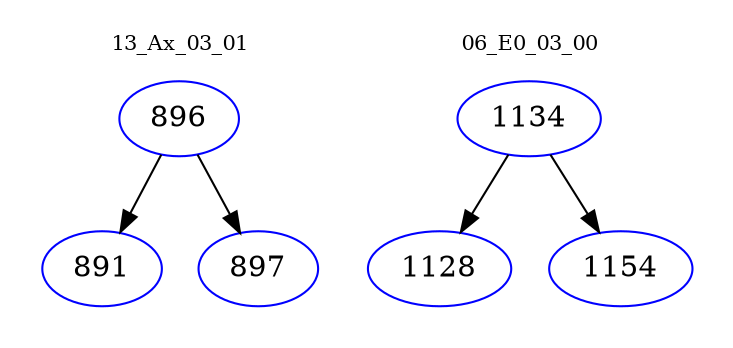 digraph{
subgraph cluster_0 {
color = white
label = "13_Ax_03_01";
fontsize=10;
T0_896 [label="896", color="blue"]
T0_896 -> T0_891 [color="black"]
T0_891 [label="891", color="blue"]
T0_896 -> T0_897 [color="black"]
T0_897 [label="897", color="blue"]
}
subgraph cluster_1 {
color = white
label = "06_E0_03_00";
fontsize=10;
T1_1134 [label="1134", color="blue"]
T1_1134 -> T1_1128 [color="black"]
T1_1128 [label="1128", color="blue"]
T1_1134 -> T1_1154 [color="black"]
T1_1154 [label="1154", color="blue"]
}
}
